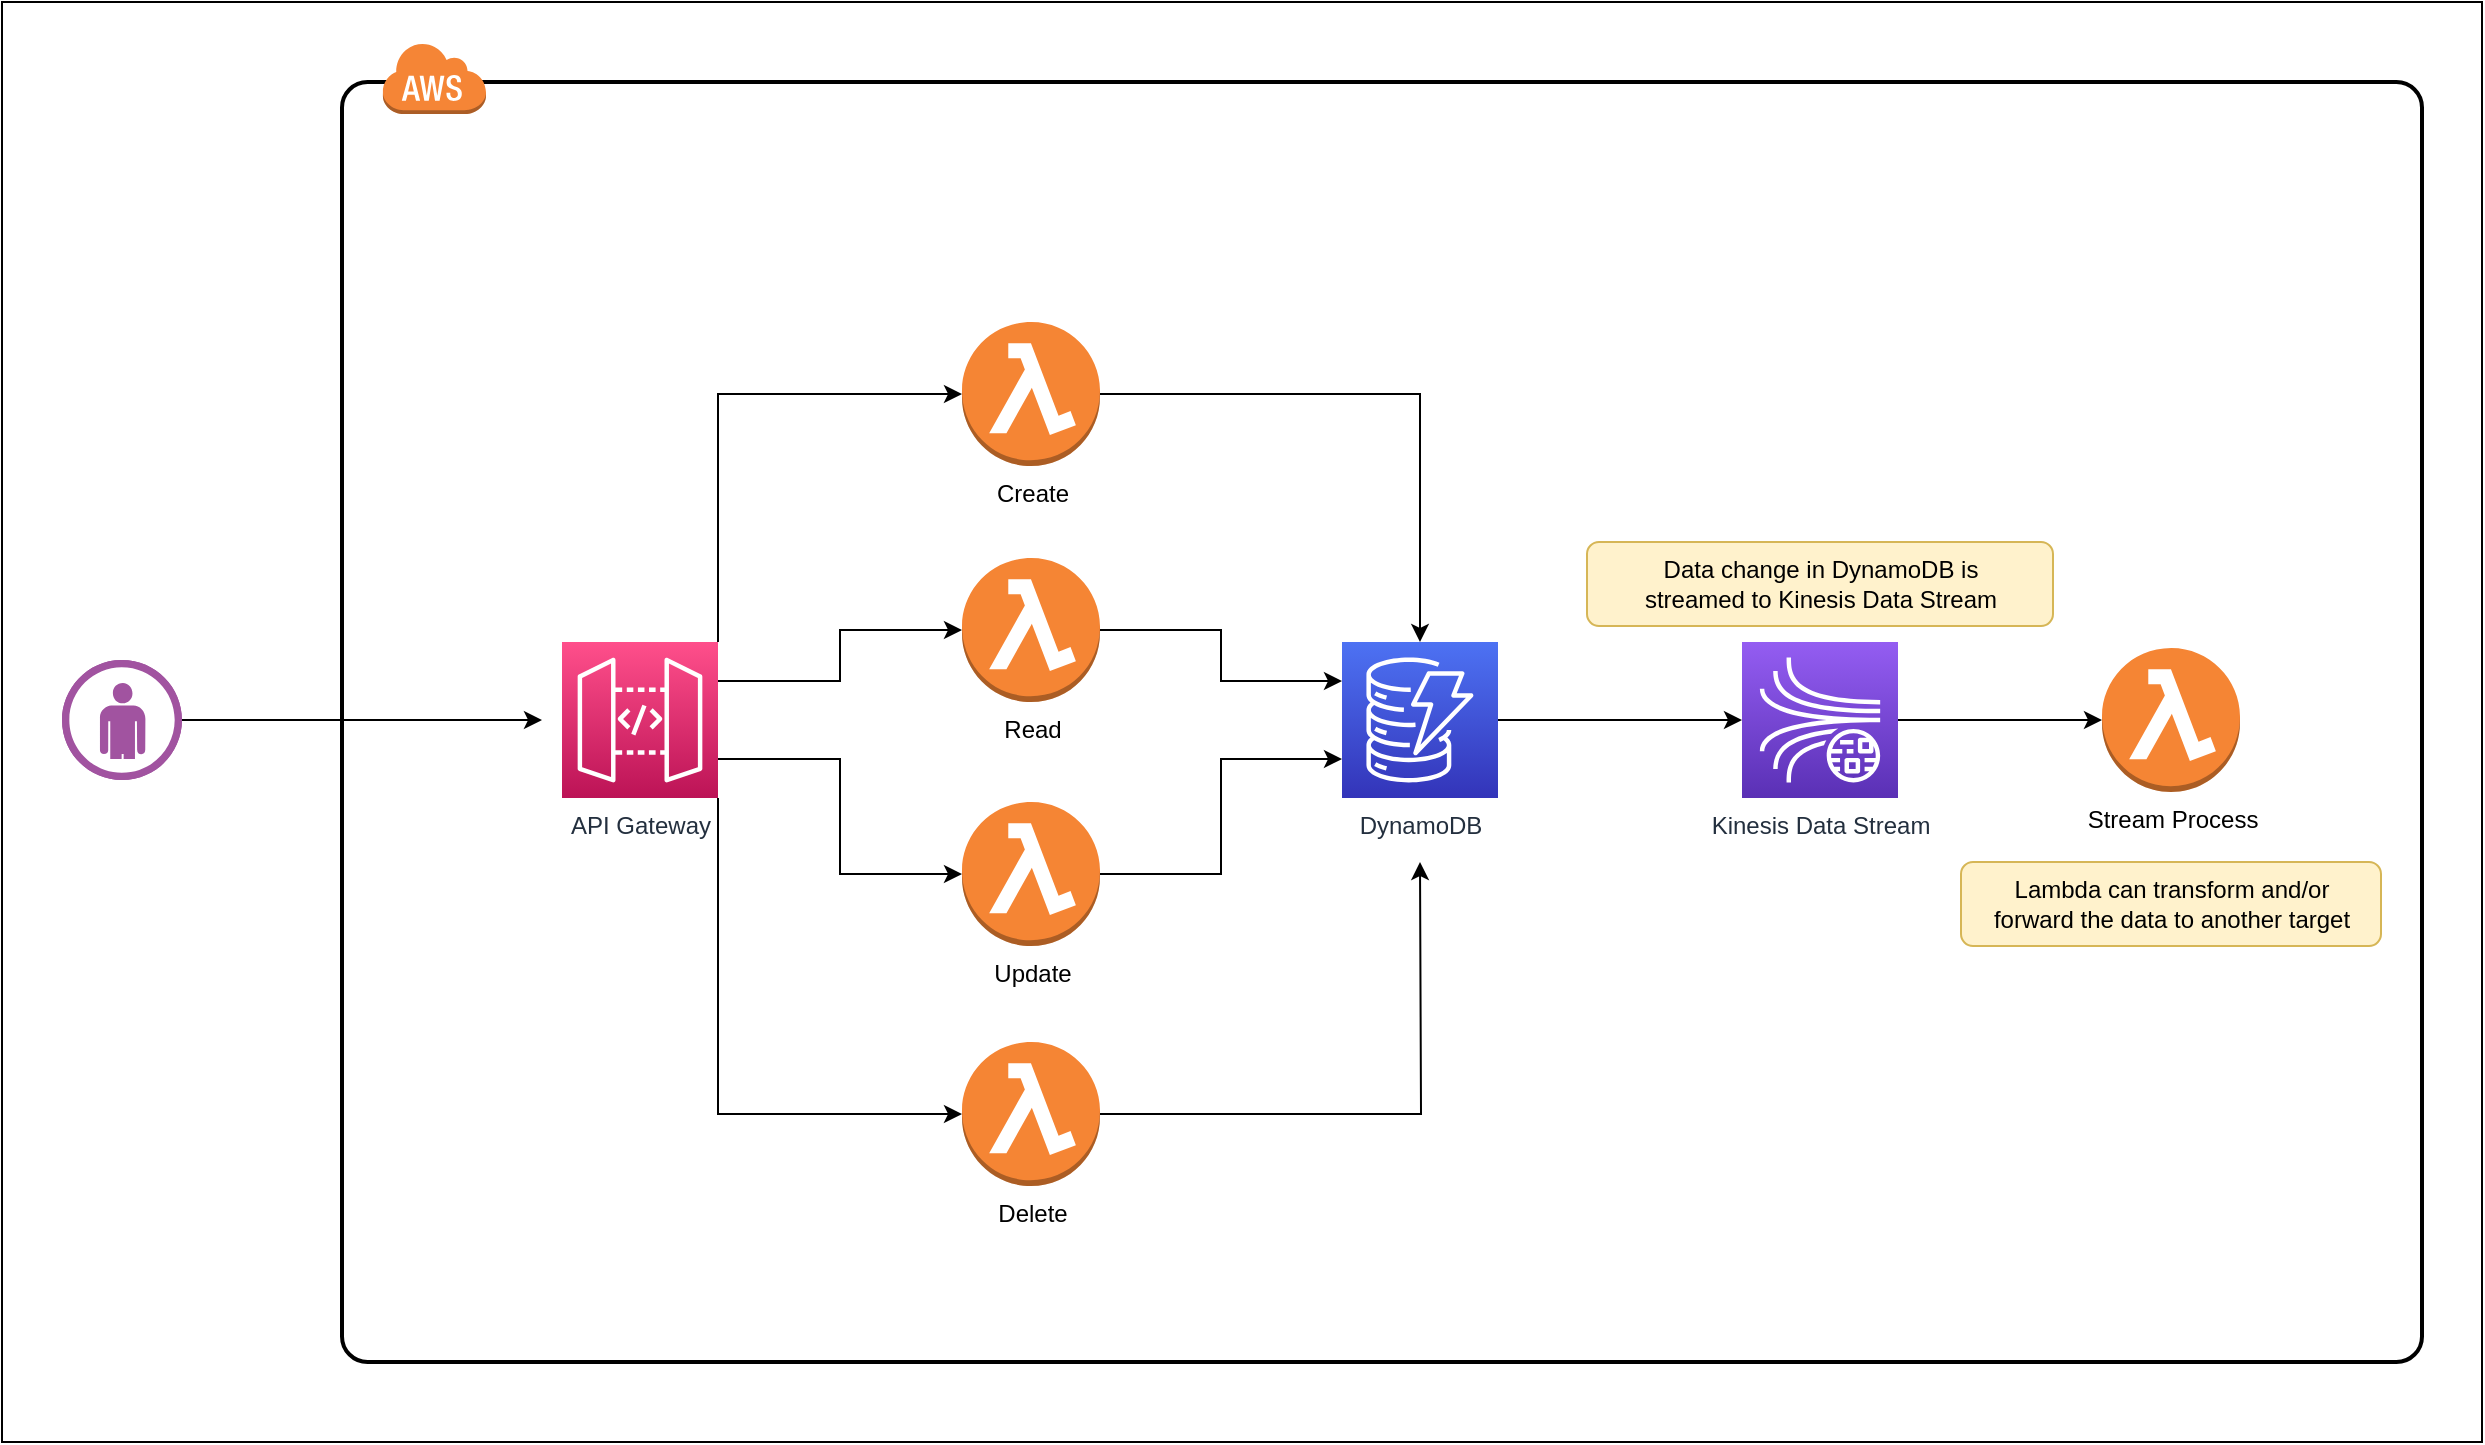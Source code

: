 <mxfile version="20.8.16" type="device"><diagram name="Page-1" id="TK6ULVOeTBqFyW9T7rNT"><mxGraphModel dx="2363" dy="1428" grid="1" gridSize="10" guides="1" tooltips="1" connect="1" arrows="1" fold="1" page="1" pageScale="1" pageWidth="827" pageHeight="1169" math="0" shadow="0"><root><mxCell id="0"/><mxCell id="1" parent="0"/><mxCell id="7Jqy2I_k1jnRPnCJRP2Y-29" value="" style="rounded=0;whiteSpace=wrap;html=1;fontFamily=Helvetica;fontSize=12;" parent="1" vertex="1"><mxGeometry x="-80" y="200" width="1240" height="720" as="geometry"/></mxCell><mxCell id="7Jqy2I_k1jnRPnCJRP2Y-3" value="" style="rounded=1;arcSize=2;dashed=0;fillColor=none;gradientColor=none;strokeWidth=2;" parent="1" vertex="1"><mxGeometry x="90" y="240" width="1040" height="640" as="geometry"/></mxCell><mxCell id="7Jqy2I_k1jnRPnCJRP2Y-4" value="" style="dashed=0;html=1;shape=mxgraph.aws3.cloud;fillColor=#F58536;gradientColor=none;dashed=0;" parent="1" vertex="1"><mxGeometry x="110" y="220" width="52" height="36" as="geometry"/></mxCell><mxCell id="7Jqy2I_k1jnRPnCJRP2Y-12" style="edgeStyle=orthogonalEdgeStyle;rounded=0;orthogonalLoop=1;jettySize=auto;html=1;" parent="1" source="7Jqy2I_k1jnRPnCJRP2Y-8" edge="1"><mxGeometry relative="1" as="geometry"><mxPoint x="190" y="559" as="targetPoint"/></mxGeometry></mxCell><mxCell id="7Jqy2I_k1jnRPnCJRP2Y-8" value="" style="verticalLabelPosition=bottom;sketch=0;html=1;fillColor=#A153A0;strokeColor=#ffffff;verticalAlign=top;align=center;points=[[0,0.5,0],[0.125,0.25,0],[0.25,0,0],[0.5,0,0],[0.75,0,0],[0.875,0.25,0],[1,0.5,0],[0.875,0.75,0],[0.75,1,0],[0.5,1,0],[0.125,0.75,0]];pointerEvents=1;shape=mxgraph.cisco_safe.compositeIcon;bgIcon=ellipse;resIcon=mxgraph.cisco_safe.design.user;" parent="1" vertex="1"><mxGeometry x="-50" y="529" width="60" height="60" as="geometry"/></mxCell><mxCell id="Ayy2J05fou40VJZVvZsx-4" style="edgeStyle=orthogonalEdgeStyle;rounded=0;orthogonalLoop=1;jettySize=auto;html=1;exitX=1;exitY=0;exitDx=0;exitDy=0;exitPerimeter=0;entryX=0;entryY=0.5;entryDx=0;entryDy=0;entryPerimeter=0;" edge="1" parent="1" source="7Jqy2I_k1jnRPnCJRP2Y-10" target="7Jqy2I_k1jnRPnCJRP2Y-22"><mxGeometry relative="1" as="geometry"/></mxCell><mxCell id="Ayy2J05fou40VJZVvZsx-5" style="edgeStyle=orthogonalEdgeStyle;rounded=0;orthogonalLoop=1;jettySize=auto;html=1;exitX=1;exitY=0.25;exitDx=0;exitDy=0;exitPerimeter=0;entryX=0;entryY=0.5;entryDx=0;entryDy=0;entryPerimeter=0;" edge="1" parent="1" source="7Jqy2I_k1jnRPnCJRP2Y-10" target="Ayy2J05fou40VJZVvZsx-1"><mxGeometry relative="1" as="geometry"/></mxCell><mxCell id="Ayy2J05fou40VJZVvZsx-6" style="edgeStyle=orthogonalEdgeStyle;rounded=0;orthogonalLoop=1;jettySize=auto;html=1;exitX=1;exitY=0.75;exitDx=0;exitDy=0;exitPerimeter=0;entryX=0;entryY=0.5;entryDx=0;entryDy=0;entryPerimeter=0;" edge="1" parent="1" source="7Jqy2I_k1jnRPnCJRP2Y-10" target="Ayy2J05fou40VJZVvZsx-2"><mxGeometry relative="1" as="geometry"/></mxCell><mxCell id="Ayy2J05fou40VJZVvZsx-8" style="edgeStyle=orthogonalEdgeStyle;rounded=0;orthogonalLoop=1;jettySize=auto;html=1;exitX=1;exitY=1;exitDx=0;exitDy=0;exitPerimeter=0;entryX=0;entryY=0.5;entryDx=0;entryDy=0;entryPerimeter=0;" edge="1" parent="1" source="7Jqy2I_k1jnRPnCJRP2Y-10" target="Ayy2J05fou40VJZVvZsx-3"><mxGeometry relative="1" as="geometry"/></mxCell><mxCell id="7Jqy2I_k1jnRPnCJRP2Y-10" value="API Gateway" style="sketch=0;points=[[0,0,0],[0.25,0,0],[0.5,0,0],[0.75,0,0],[1,0,0],[0,1,0],[0.25,1,0],[0.5,1,0],[0.75,1,0],[1,1,0],[0,0.25,0],[0,0.5,0],[0,0.75,0],[1,0.25,0],[1,0.5,0],[1,0.75,0]];outlineConnect=0;fontColor=#232F3E;gradientColor=#FF4F8B;gradientDirection=north;fillColor=#BC1356;strokeColor=#ffffff;dashed=0;verticalLabelPosition=bottom;verticalAlign=top;align=center;html=1;fontSize=12;fontStyle=0;aspect=fixed;shape=mxgraph.aws4.resourceIcon;resIcon=mxgraph.aws4.api_gateway;" parent="1" vertex="1"><mxGeometry x="200" y="520" width="78" height="78" as="geometry"/></mxCell><mxCell id="Ayy2J05fou40VJZVvZsx-10" style="edgeStyle=orthogonalEdgeStyle;rounded=0;orthogonalLoop=1;jettySize=auto;html=1;exitX=1;exitY=0.5;exitDx=0;exitDy=0;exitPerimeter=0;entryX=0.5;entryY=0;entryDx=0;entryDy=0;entryPerimeter=0;" edge="1" parent="1" source="7Jqy2I_k1jnRPnCJRP2Y-22" target="Ayy2J05fou40VJZVvZsx-9"><mxGeometry relative="1" as="geometry"/></mxCell><mxCell id="7Jqy2I_k1jnRPnCJRP2Y-22" value="Create" style="outlineConnect=0;dashed=0;verticalLabelPosition=bottom;verticalAlign=top;align=center;html=1;shape=mxgraph.aws3.lambda_function;fillColor=#F58534;gradientColor=none;rounded=1;strokeColor=#b85450;fontFamily=Helvetica;fontSize=12;fontColor=default;" parent="1" vertex="1"><mxGeometry x="400" y="360" width="69" height="72" as="geometry"/></mxCell><mxCell id="Ayy2J05fou40VJZVvZsx-11" style="edgeStyle=orthogonalEdgeStyle;rounded=0;orthogonalLoop=1;jettySize=auto;html=1;exitX=1;exitY=0.5;exitDx=0;exitDy=0;exitPerimeter=0;entryX=0;entryY=0.25;entryDx=0;entryDy=0;entryPerimeter=0;" edge="1" parent="1" source="Ayy2J05fou40VJZVvZsx-1" target="Ayy2J05fou40VJZVvZsx-9"><mxGeometry relative="1" as="geometry"/></mxCell><mxCell id="Ayy2J05fou40VJZVvZsx-1" value="Read" style="outlineConnect=0;dashed=0;verticalLabelPosition=bottom;verticalAlign=top;align=center;html=1;shape=mxgraph.aws3.lambda_function;fillColor=#F58534;gradientColor=none;rounded=1;strokeColor=#b85450;fontFamily=Helvetica;fontSize=12;fontColor=default;" vertex="1" parent="1"><mxGeometry x="400" y="478" width="69" height="72" as="geometry"/></mxCell><mxCell id="Ayy2J05fou40VJZVvZsx-12" style="edgeStyle=orthogonalEdgeStyle;rounded=0;orthogonalLoop=1;jettySize=auto;html=1;exitX=1;exitY=0.5;exitDx=0;exitDy=0;exitPerimeter=0;entryX=0;entryY=0.75;entryDx=0;entryDy=0;entryPerimeter=0;" edge="1" parent="1" source="Ayy2J05fou40VJZVvZsx-2" target="Ayy2J05fou40VJZVvZsx-9"><mxGeometry relative="1" as="geometry"/></mxCell><mxCell id="Ayy2J05fou40VJZVvZsx-2" value="Update" style="outlineConnect=0;dashed=0;verticalLabelPosition=bottom;verticalAlign=top;align=center;html=1;shape=mxgraph.aws3.lambda_function;fillColor=#F58534;gradientColor=none;rounded=1;strokeColor=#b85450;fontFamily=Helvetica;fontSize=12;fontColor=default;" vertex="1" parent="1"><mxGeometry x="400" y="600" width="69" height="72" as="geometry"/></mxCell><mxCell id="Ayy2J05fou40VJZVvZsx-13" style="edgeStyle=orthogonalEdgeStyle;rounded=0;orthogonalLoop=1;jettySize=auto;html=1;exitX=1;exitY=0.5;exitDx=0;exitDy=0;exitPerimeter=0;" edge="1" parent="1" source="Ayy2J05fou40VJZVvZsx-3"><mxGeometry relative="1" as="geometry"><mxPoint x="629" y="630" as="targetPoint"/></mxGeometry></mxCell><mxCell id="Ayy2J05fou40VJZVvZsx-3" value="Delete" style="outlineConnect=0;dashed=0;verticalLabelPosition=bottom;verticalAlign=top;align=center;html=1;shape=mxgraph.aws3.lambda_function;fillColor=#F58534;gradientColor=none;rounded=1;strokeColor=#b85450;fontFamily=Helvetica;fontSize=12;fontColor=default;" vertex="1" parent="1"><mxGeometry x="400" y="720" width="69" height="72" as="geometry"/></mxCell><mxCell id="Ayy2J05fou40VJZVvZsx-15" style="edgeStyle=orthogonalEdgeStyle;rounded=0;orthogonalLoop=1;jettySize=auto;html=1;exitX=1;exitY=0.5;exitDx=0;exitDy=0;exitPerimeter=0;" edge="1" parent="1" source="Ayy2J05fou40VJZVvZsx-9" target="Ayy2J05fou40VJZVvZsx-14"><mxGeometry relative="1" as="geometry"/></mxCell><mxCell id="Ayy2J05fou40VJZVvZsx-9" value="DynamoDB" style="sketch=0;points=[[0,0,0],[0.25,0,0],[0.5,0,0],[0.75,0,0],[1,0,0],[0,1,0],[0.25,1,0],[0.5,1,0],[0.75,1,0],[1,1,0],[0,0.25,0],[0,0.5,0],[0,0.75,0],[1,0.25,0],[1,0.5,0],[1,0.75,0]];outlineConnect=0;fontColor=#232F3E;gradientColor=#4D72F3;gradientDirection=north;fillColor=#3334B9;strokeColor=#ffffff;dashed=0;verticalLabelPosition=bottom;verticalAlign=top;align=center;html=1;fontSize=12;fontStyle=0;aspect=fixed;shape=mxgraph.aws4.resourceIcon;resIcon=mxgraph.aws4.dynamodb;" vertex="1" parent="1"><mxGeometry x="590" y="520" width="78" height="78" as="geometry"/></mxCell><mxCell id="Ayy2J05fou40VJZVvZsx-19" style="edgeStyle=orthogonalEdgeStyle;rounded=0;orthogonalLoop=1;jettySize=auto;html=1;exitX=1;exitY=0.5;exitDx=0;exitDy=0;exitPerimeter=0;" edge="1" parent="1" source="Ayy2J05fou40VJZVvZsx-14" target="Ayy2J05fou40VJZVvZsx-18"><mxGeometry relative="1" as="geometry"/></mxCell><mxCell id="Ayy2J05fou40VJZVvZsx-14" value="Kinesis Data Stream" style="sketch=0;points=[[0,0,0],[0.25,0,0],[0.5,0,0],[0.75,0,0],[1,0,0],[0,1,0],[0.25,1,0],[0.5,1,0],[0.75,1,0],[1,1,0],[0,0.25,0],[0,0.5,0],[0,0.75,0],[1,0.25,0],[1,0.5,0],[1,0.75,0]];outlineConnect=0;fontColor=#232F3E;gradientColor=#945DF2;gradientDirection=north;fillColor=#5A30B5;strokeColor=#ffffff;dashed=0;verticalLabelPosition=bottom;verticalAlign=top;align=center;html=1;fontSize=12;fontStyle=0;aspect=fixed;shape=mxgraph.aws4.resourceIcon;resIcon=mxgraph.aws4.kinesis_data_streams;" vertex="1" parent="1"><mxGeometry x="790" y="520" width="78" height="78" as="geometry"/></mxCell><mxCell id="Ayy2J05fou40VJZVvZsx-17" value="Data change in DynamoDB is streamed to Kinesis Data Stream" style="rounded=1;whiteSpace=wrap;html=1;fillColor=#fff2cc;strokeColor=#d6b656;labelPadding=0;noLabel=0;arcSize=12;absoluteArcSize=1;spacing=14;" vertex="1" parent="1"><mxGeometry x="712.5" y="470" width="233" height="42" as="geometry"/></mxCell><mxCell id="Ayy2J05fou40VJZVvZsx-18" value="Stream Process" style="outlineConnect=0;dashed=0;verticalLabelPosition=bottom;verticalAlign=top;align=center;html=1;shape=mxgraph.aws3.lambda_function;fillColor=#F58534;gradientColor=none;rounded=1;strokeColor=#b85450;fontFamily=Helvetica;fontSize=12;fontColor=default;" vertex="1" parent="1"><mxGeometry x="970" y="523" width="69" height="72" as="geometry"/></mxCell><mxCell id="Ayy2J05fou40VJZVvZsx-20" value="Lambda can transform and/or forward the data to another target" style="rounded=1;whiteSpace=wrap;html=1;fillColor=#fff2cc;strokeColor=#d6b656;labelPadding=0;noLabel=0;arcSize=12;absoluteArcSize=1;spacing=14;" vertex="1" parent="1"><mxGeometry x="899.5" y="630" width="210" height="42" as="geometry"/></mxCell></root></mxGraphModel></diagram></mxfile>